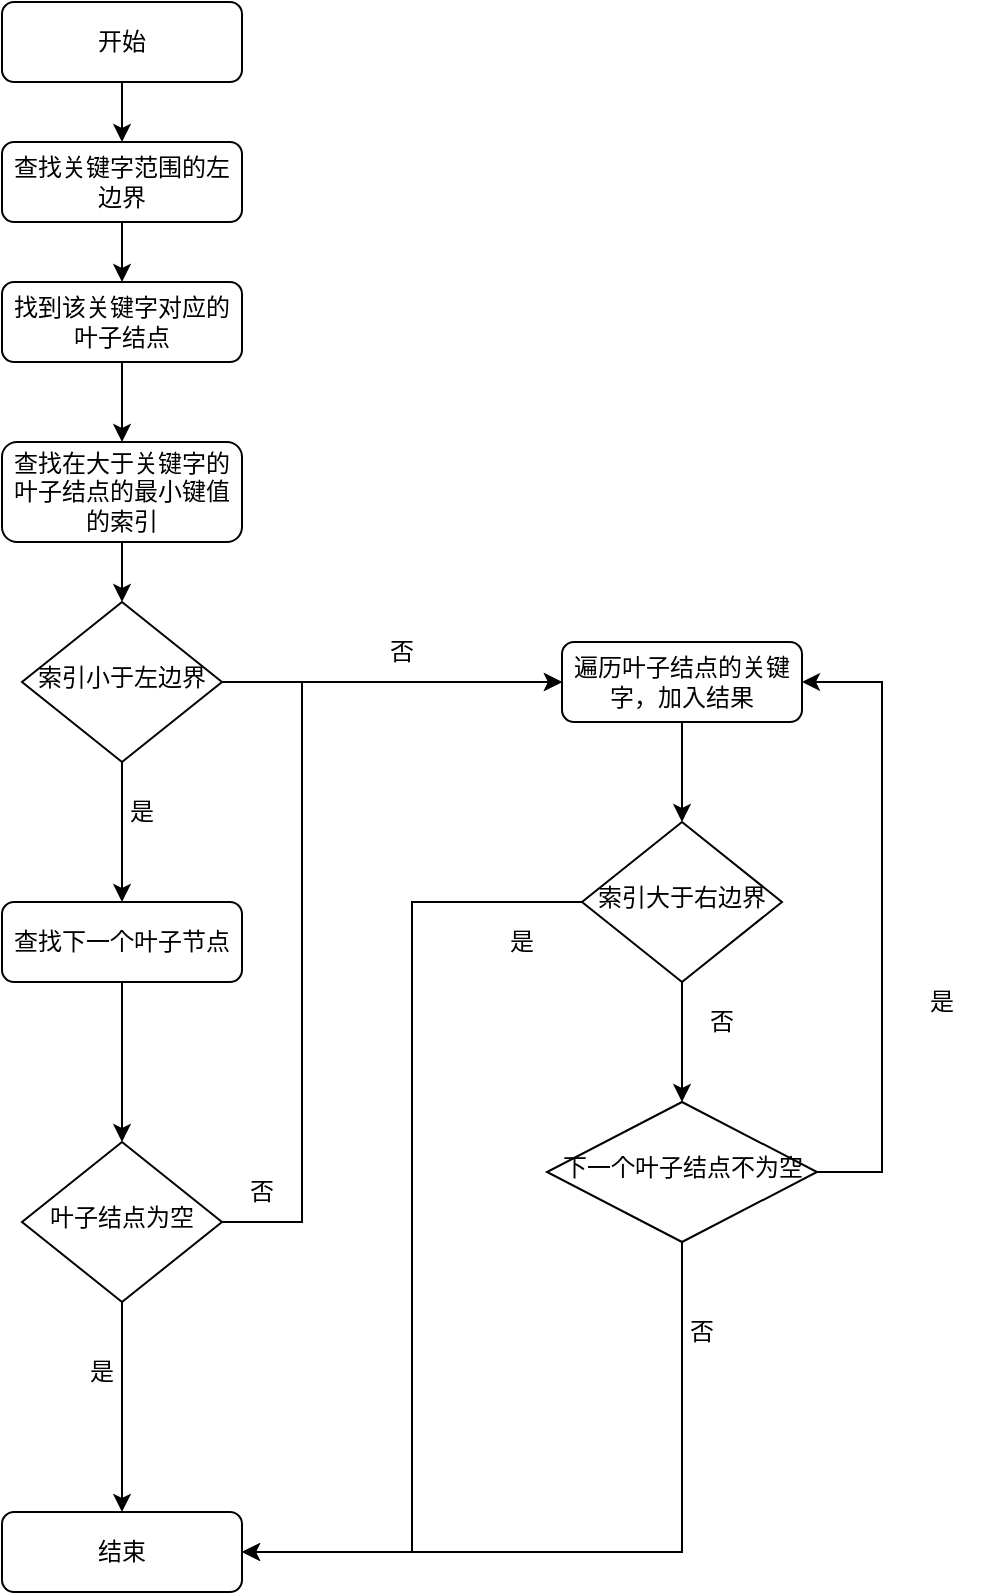 <mxfile version="21.6.8" type="device">
  <diagram id="C5RBs43oDa-KdzZeNtuy" name="Page-1">
    <mxGraphModel dx="1338" dy="613" grid="1" gridSize="10" guides="1" tooltips="1" connect="1" arrows="1" fold="1" page="1" pageScale="1" pageWidth="827" pageHeight="1169" math="0" shadow="0">
      <root>
        <mxCell id="WIyWlLk6GJQsqaUBKTNV-0" />
        <mxCell id="WIyWlLk6GJQsqaUBKTNV-1" parent="WIyWlLk6GJQsqaUBKTNV-0" />
        <mxCell id="XkFc_GcIAvOA29wvENzr-0" style="edgeStyle=orthogonalEdgeStyle;rounded=0;orthogonalLoop=1;jettySize=auto;html=1;exitX=0.5;exitY=1;exitDx=0;exitDy=0;entryX=0.5;entryY=0;entryDx=0;entryDy=0;" edge="1" parent="WIyWlLk6GJQsqaUBKTNV-1" source="XkFc_GcIAvOA29wvENzr-1" target="XkFc_GcIAvOA29wvENzr-12">
          <mxGeometry relative="1" as="geometry" />
        </mxCell>
        <mxCell id="XkFc_GcIAvOA29wvENzr-1" value="查找关键字范围的左边界" style="rounded=1;whiteSpace=wrap;html=1;fontSize=12;glass=0;strokeWidth=1;shadow=0;" vertex="1" parent="WIyWlLk6GJQsqaUBKTNV-1">
          <mxGeometry x="160" y="150" width="120" height="40" as="geometry" />
        </mxCell>
        <mxCell id="XkFc_GcIAvOA29wvENzr-23" style="edgeStyle=orthogonalEdgeStyle;rounded=0;orthogonalLoop=1;jettySize=auto;html=1;exitX=0.5;exitY=1;exitDx=0;exitDy=0;entryX=0.5;entryY=0;entryDx=0;entryDy=0;" edge="1" parent="WIyWlLk6GJQsqaUBKTNV-1" source="XkFc_GcIAvOA29wvENzr-4" target="XkFc_GcIAvOA29wvENzr-6">
          <mxGeometry relative="1" as="geometry" />
        </mxCell>
        <mxCell id="XkFc_GcIAvOA29wvENzr-26" style="edgeStyle=orthogonalEdgeStyle;rounded=0;orthogonalLoop=1;jettySize=auto;html=1;" edge="1" parent="WIyWlLk6GJQsqaUBKTNV-1" source="XkFc_GcIAvOA29wvENzr-4" target="XkFc_GcIAvOA29wvENzr-25">
          <mxGeometry relative="1" as="geometry">
            <mxPoint x="320" y="420" as="sourcePoint" />
          </mxGeometry>
        </mxCell>
        <mxCell id="XkFc_GcIAvOA29wvENzr-4" value="索引小于左边界" style="rhombus;whiteSpace=wrap;html=1;shadow=0;fontFamily=Helvetica;fontSize=12;align=center;strokeWidth=1;spacing=6;spacingTop=-4;" vertex="1" parent="WIyWlLk6GJQsqaUBKTNV-1">
          <mxGeometry x="170" y="380" width="100" height="80" as="geometry" />
        </mxCell>
        <mxCell id="XkFc_GcIAvOA29wvENzr-5" value="结束" style="rounded=1;whiteSpace=wrap;html=1;fontSize=12;glass=0;strokeWidth=1;shadow=0;" vertex="1" parent="WIyWlLk6GJQsqaUBKTNV-1">
          <mxGeometry x="160" y="835" width="120" height="40" as="geometry" />
        </mxCell>
        <mxCell id="XkFc_GcIAvOA29wvENzr-24" style="edgeStyle=orthogonalEdgeStyle;rounded=0;orthogonalLoop=1;jettySize=auto;html=1;exitX=0.5;exitY=1;exitDx=0;exitDy=0;entryX=0.5;entryY=0;entryDx=0;entryDy=0;" edge="1" parent="WIyWlLk6GJQsqaUBKTNV-1" source="XkFc_GcIAvOA29wvENzr-6" target="XkFc_GcIAvOA29wvENzr-17">
          <mxGeometry relative="1" as="geometry" />
        </mxCell>
        <mxCell id="XkFc_GcIAvOA29wvENzr-6" value="查找下一个叶子节点" style="rounded=1;whiteSpace=wrap;html=1;fontSize=12;glass=0;strokeWidth=1;shadow=0;" vertex="1" parent="WIyWlLk6GJQsqaUBKTNV-1">
          <mxGeometry x="160" y="530" width="120" height="40" as="geometry" />
        </mxCell>
        <mxCell id="XkFc_GcIAvOA29wvENzr-7" style="edgeStyle=orthogonalEdgeStyle;rounded=0;orthogonalLoop=1;jettySize=auto;html=1;exitX=0.5;exitY=1;exitDx=0;exitDy=0;entryX=0.5;entryY=0;entryDx=0;entryDy=0;" edge="1" parent="WIyWlLk6GJQsqaUBKTNV-1" source="XkFc_GcIAvOA29wvENzr-8" target="XkFc_GcIAvOA29wvENzr-1">
          <mxGeometry relative="1" as="geometry" />
        </mxCell>
        <mxCell id="XkFc_GcIAvOA29wvENzr-8" value="开始" style="rounded=1;whiteSpace=wrap;html=1;fontSize=12;glass=0;strokeWidth=1;shadow=0;" vertex="1" parent="WIyWlLk6GJQsqaUBKTNV-1">
          <mxGeometry x="160" y="80" width="120" height="40" as="geometry" />
        </mxCell>
        <mxCell id="XkFc_GcIAvOA29wvENzr-9" style="edgeStyle=orthogonalEdgeStyle;rounded=0;orthogonalLoop=1;jettySize=auto;html=1;exitX=0.5;exitY=1;exitDx=0;exitDy=0;entryX=0.5;entryY=0;entryDx=0;entryDy=0;" edge="1" parent="WIyWlLk6GJQsqaUBKTNV-1" source="XkFc_GcIAvOA29wvENzr-10" target="XkFc_GcIAvOA29wvENzr-4">
          <mxGeometry relative="1" as="geometry" />
        </mxCell>
        <mxCell id="XkFc_GcIAvOA29wvENzr-10" value="查找在大于关键字的叶子结点的最小键值的索引" style="rounded=1;whiteSpace=wrap;html=1;fontSize=12;glass=0;strokeWidth=1;shadow=0;" vertex="1" parent="WIyWlLk6GJQsqaUBKTNV-1">
          <mxGeometry x="160" y="300" width="120" height="50" as="geometry" />
        </mxCell>
        <mxCell id="XkFc_GcIAvOA29wvENzr-11" style="edgeStyle=orthogonalEdgeStyle;rounded=0;orthogonalLoop=1;jettySize=auto;html=1;exitX=0.5;exitY=1;exitDx=0;exitDy=0;entryX=0.5;entryY=0;entryDx=0;entryDy=0;" edge="1" parent="WIyWlLk6GJQsqaUBKTNV-1" source="XkFc_GcIAvOA29wvENzr-12" target="XkFc_GcIAvOA29wvENzr-10">
          <mxGeometry relative="1" as="geometry" />
        </mxCell>
        <mxCell id="XkFc_GcIAvOA29wvENzr-12" value="找到该关键字对应的叶子结点" style="rounded=1;whiteSpace=wrap;html=1;fontSize=12;glass=0;strokeWidth=1;shadow=0;" vertex="1" parent="WIyWlLk6GJQsqaUBKTNV-1">
          <mxGeometry x="160" y="220" width="120" height="40" as="geometry" />
        </mxCell>
        <mxCell id="XkFc_GcIAvOA29wvENzr-13" value="是" style="text;html=1;strokeColor=none;fillColor=none;align=center;verticalAlign=middle;whiteSpace=wrap;rounded=0;" vertex="1" parent="WIyWlLk6GJQsqaUBKTNV-1">
          <mxGeometry x="200" y="470" width="60" height="30" as="geometry" />
        </mxCell>
        <mxCell id="XkFc_GcIAvOA29wvENzr-37" style="edgeStyle=orthogonalEdgeStyle;rounded=0;orthogonalLoop=1;jettySize=auto;html=1;exitX=0.5;exitY=1;exitDx=0;exitDy=0;entryX=0.5;entryY=0;entryDx=0;entryDy=0;" edge="1" parent="WIyWlLk6GJQsqaUBKTNV-1" source="XkFc_GcIAvOA29wvENzr-17" target="XkFc_GcIAvOA29wvENzr-5">
          <mxGeometry relative="1" as="geometry" />
        </mxCell>
        <mxCell id="XkFc_GcIAvOA29wvENzr-43" style="edgeStyle=orthogonalEdgeStyle;rounded=0;orthogonalLoop=1;jettySize=auto;html=1;exitX=1;exitY=0.5;exitDx=0;exitDy=0;entryX=0;entryY=0.5;entryDx=0;entryDy=0;" edge="1" parent="WIyWlLk6GJQsqaUBKTNV-1" source="XkFc_GcIAvOA29wvENzr-17" target="XkFc_GcIAvOA29wvENzr-25">
          <mxGeometry relative="1" as="geometry">
            <Array as="points">
              <mxPoint x="310" y="690" />
              <mxPoint x="310" y="420" />
            </Array>
          </mxGeometry>
        </mxCell>
        <mxCell id="XkFc_GcIAvOA29wvENzr-17" value="叶子结点为空" style="rhombus;whiteSpace=wrap;html=1;shadow=0;fontFamily=Helvetica;fontSize=12;align=center;strokeWidth=1;spacing=6;spacingTop=-4;" vertex="1" parent="WIyWlLk6GJQsqaUBKTNV-1">
          <mxGeometry x="170" y="650" width="100" height="80" as="geometry" />
        </mxCell>
        <mxCell id="XkFc_GcIAvOA29wvENzr-20" value="是" style="text;html=1;strokeColor=none;fillColor=none;align=center;verticalAlign=middle;whiteSpace=wrap;rounded=0;" vertex="1" parent="WIyWlLk6GJQsqaUBKTNV-1">
          <mxGeometry x="180" y="750" width="60" height="30" as="geometry" />
        </mxCell>
        <mxCell id="XkFc_GcIAvOA29wvENzr-33" style="edgeStyle=orthogonalEdgeStyle;rounded=0;orthogonalLoop=1;jettySize=auto;html=1;exitX=0.5;exitY=1;exitDx=0;exitDy=0;entryX=0.5;entryY=0;entryDx=0;entryDy=0;" edge="1" parent="WIyWlLk6GJQsqaUBKTNV-1" source="XkFc_GcIAvOA29wvENzr-25" target="XkFc_GcIAvOA29wvENzr-29">
          <mxGeometry relative="1" as="geometry" />
        </mxCell>
        <mxCell id="XkFc_GcIAvOA29wvENzr-25" value="遍历叶子结点的关键字，加入结果" style="rounded=1;whiteSpace=wrap;html=1;fontSize=12;glass=0;strokeWidth=1;shadow=0;" vertex="1" parent="WIyWlLk6GJQsqaUBKTNV-1">
          <mxGeometry x="440" y="400" width="120" height="40" as="geometry" />
        </mxCell>
        <mxCell id="XkFc_GcIAvOA29wvENzr-27" value="否" style="text;html=1;strokeColor=none;fillColor=none;align=center;verticalAlign=middle;whiteSpace=wrap;rounded=0;" vertex="1" parent="WIyWlLk6GJQsqaUBKTNV-1">
          <mxGeometry x="330" y="390" width="60" height="30" as="geometry" />
        </mxCell>
        <mxCell id="XkFc_GcIAvOA29wvENzr-34" style="edgeStyle=orthogonalEdgeStyle;rounded=0;orthogonalLoop=1;jettySize=auto;html=1;exitX=0.5;exitY=1;exitDx=0;exitDy=0;entryX=0.5;entryY=0;entryDx=0;entryDy=0;" edge="1" parent="WIyWlLk6GJQsqaUBKTNV-1" source="XkFc_GcIAvOA29wvENzr-29" target="XkFc_GcIAvOA29wvENzr-32">
          <mxGeometry relative="1" as="geometry" />
        </mxCell>
        <mxCell id="XkFc_GcIAvOA29wvENzr-38" style="edgeStyle=orthogonalEdgeStyle;rounded=0;orthogonalLoop=1;jettySize=auto;html=1;exitX=0;exitY=0.5;exitDx=0;exitDy=0;entryX=1;entryY=0.5;entryDx=0;entryDy=0;" edge="1" parent="WIyWlLk6GJQsqaUBKTNV-1" source="XkFc_GcIAvOA29wvENzr-29" target="XkFc_GcIAvOA29wvENzr-5">
          <mxGeometry relative="1" as="geometry">
            <mxPoint x="330" y="930" as="targetPoint" />
          </mxGeometry>
        </mxCell>
        <mxCell id="XkFc_GcIAvOA29wvENzr-29" value="索引大于右边界" style="rhombus;whiteSpace=wrap;html=1;shadow=0;fontFamily=Helvetica;fontSize=12;align=center;strokeWidth=1;spacing=6;spacingTop=-4;" vertex="1" parent="WIyWlLk6GJQsqaUBKTNV-1">
          <mxGeometry x="450" y="490" width="100" height="80" as="geometry" />
        </mxCell>
        <mxCell id="XkFc_GcIAvOA29wvENzr-30" value="是" style="text;html=1;strokeColor=none;fillColor=none;align=center;verticalAlign=middle;whiteSpace=wrap;rounded=0;" vertex="1" parent="WIyWlLk6GJQsqaUBKTNV-1">
          <mxGeometry x="600" y="565" width="60" height="30" as="geometry" />
        </mxCell>
        <mxCell id="XkFc_GcIAvOA29wvENzr-35" style="edgeStyle=orthogonalEdgeStyle;rounded=0;orthogonalLoop=1;jettySize=auto;html=1;exitX=1;exitY=0.5;exitDx=0;exitDy=0;entryX=1;entryY=0.5;entryDx=0;entryDy=0;" edge="1" parent="WIyWlLk6GJQsqaUBKTNV-1" source="XkFc_GcIAvOA29wvENzr-32" target="XkFc_GcIAvOA29wvENzr-25">
          <mxGeometry relative="1" as="geometry">
            <Array as="points">
              <mxPoint x="600" y="665" />
              <mxPoint x="600" y="420" />
            </Array>
          </mxGeometry>
        </mxCell>
        <mxCell id="XkFc_GcIAvOA29wvENzr-40" style="edgeStyle=orthogonalEdgeStyle;rounded=0;orthogonalLoop=1;jettySize=auto;html=1;exitX=0.5;exitY=1;exitDx=0;exitDy=0;entryX=1;entryY=0.5;entryDx=0;entryDy=0;" edge="1" parent="WIyWlLk6GJQsqaUBKTNV-1" source="XkFc_GcIAvOA29wvENzr-32" target="XkFc_GcIAvOA29wvENzr-5">
          <mxGeometry relative="1" as="geometry">
            <mxPoint x="330" y="930" as="targetPoint" />
          </mxGeometry>
        </mxCell>
        <mxCell id="XkFc_GcIAvOA29wvENzr-32" value="下一个叶子结点不为空" style="rhombus;whiteSpace=wrap;html=1;shadow=0;fontFamily=Helvetica;fontSize=12;align=center;strokeWidth=1;spacing=6;spacingTop=-4;" vertex="1" parent="WIyWlLk6GJQsqaUBKTNV-1">
          <mxGeometry x="432.5" y="630" width="135" height="70" as="geometry" />
        </mxCell>
        <mxCell id="XkFc_GcIAvOA29wvENzr-36" value="否" style="text;html=1;strokeColor=none;fillColor=none;align=center;verticalAlign=middle;whiteSpace=wrap;rounded=0;" vertex="1" parent="WIyWlLk6GJQsqaUBKTNV-1">
          <mxGeometry x="490" y="575" width="60" height="30" as="geometry" />
        </mxCell>
        <mxCell id="XkFc_GcIAvOA29wvENzr-39" value="是" style="text;html=1;strokeColor=none;fillColor=none;align=center;verticalAlign=middle;whiteSpace=wrap;rounded=0;" vertex="1" parent="WIyWlLk6GJQsqaUBKTNV-1">
          <mxGeometry x="390" y="535" width="60" height="30" as="geometry" />
        </mxCell>
        <mxCell id="XkFc_GcIAvOA29wvENzr-41" value="否" style="text;html=1;strokeColor=none;fillColor=none;align=center;verticalAlign=middle;whiteSpace=wrap;rounded=0;" vertex="1" parent="WIyWlLk6GJQsqaUBKTNV-1">
          <mxGeometry x="480" y="730" width="60" height="30" as="geometry" />
        </mxCell>
        <mxCell id="XkFc_GcIAvOA29wvENzr-44" value="否" style="text;html=1;strokeColor=none;fillColor=none;align=center;verticalAlign=middle;whiteSpace=wrap;rounded=0;" vertex="1" parent="WIyWlLk6GJQsqaUBKTNV-1">
          <mxGeometry x="260" y="660" width="60" height="30" as="geometry" />
        </mxCell>
      </root>
    </mxGraphModel>
  </diagram>
</mxfile>
